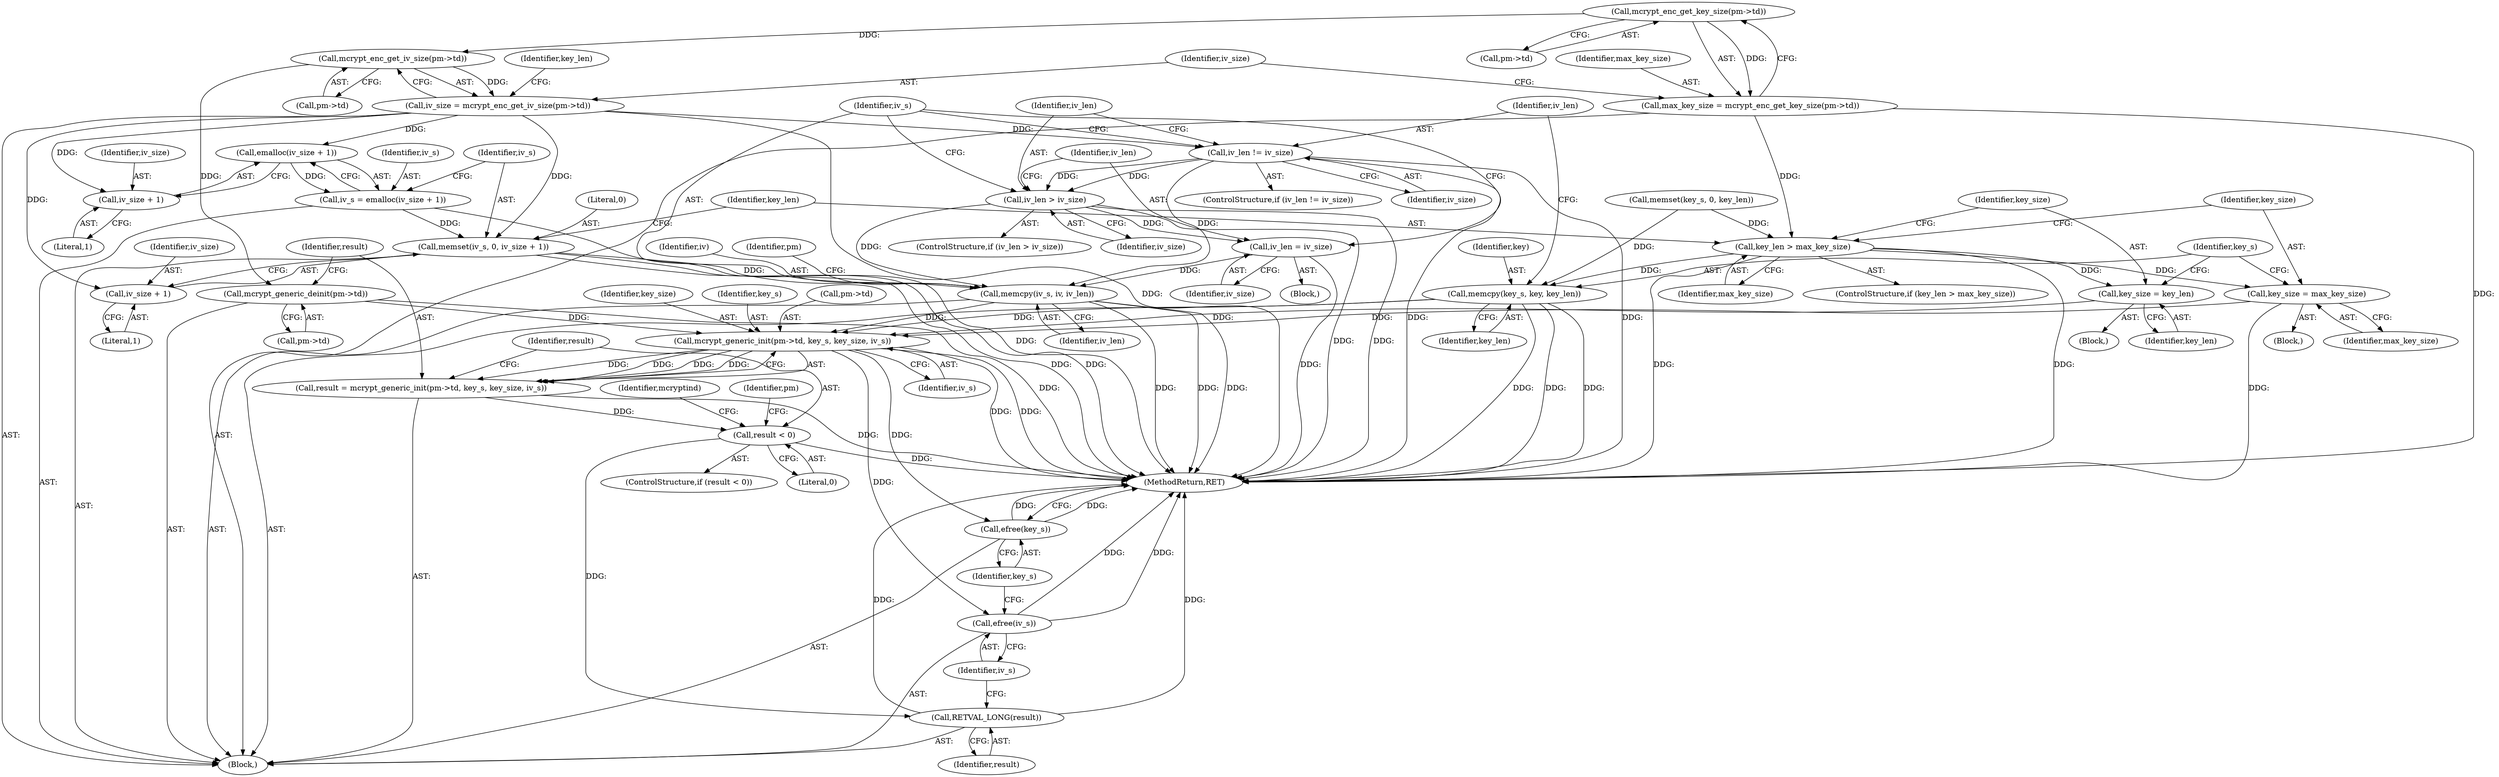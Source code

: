 digraph "0_php-src_6c5211a0cef0cc2854eaa387e0eb036e012904d0?w=1_0@API" {
"1000123" [label="(Call,mcrypt_enc_get_key_size(pm->td))"];
"1000121" [label="(Call,max_key_size = mcrypt_enc_get_key_size(pm->td))"];
"1000159" [label="(Call,key_len > max_key_size)"];
"1000163" [label="(Call,key_size = max_key_size)"];
"1000198" [label="(Call,mcrypt_generic_init(pm->td, key_s, key_size, iv_s))"];
"1000196" [label="(Call,result = mcrypt_generic_init(pm->td, key_s, key_size, iv_s))"];
"1000206" [label="(Call,result < 0)"];
"1000230" [label="(Call,RETVAL_LONG(result))"];
"1000232" [label="(Call,efree(iv_s))"];
"1000234" [label="(Call,efree(key_s))"];
"1000168" [label="(Call,key_size = key_len)"];
"1000171" [label="(Call,memcpy(key_s, key, key_len))"];
"1000129" [label="(Call,mcrypt_enc_get_iv_size(pm->td))"];
"1000127" [label="(Call,iv_size = mcrypt_enc_get_iv_size(pm->td))"];
"1000148" [label="(Call,emalloc(iv_size + 1))"];
"1000146" [label="(Call,iv_s = emalloc(iv_size + 1))"];
"1000152" [label="(Call,memset(iv_s, 0, iv_size + 1))"];
"1000188" [label="(Call,memcpy(iv_s, iv, iv_len))"];
"1000149" [label="(Call,iv_size + 1)"];
"1000155" [label="(Call,iv_size + 1)"];
"1000176" [label="(Call,iv_len != iv_size)"];
"1000181" [label="(Call,iv_len > iv_size)"];
"1000185" [label="(Call,iv_len = iv_size)"];
"1000192" [label="(Call,mcrypt_generic_deinit(pm->td))"];
"1000157" [label="(Literal,1)"];
"1000175" [label="(ControlStructure,if (iv_len != iv_size))"];
"1000154" [label="(Literal,0)"];
"1000180" [label="(ControlStructure,if (iv_len > iv_size))"];
"1000162" [label="(Block,)"];
"1000142" [label="(Call,memset(key_s, 0, key_len))"];
"1000183" [label="(Identifier,iv_size)"];
"1000153" [label="(Identifier,iv_s)"];
"1000103" [label="(Block,)"];
"1000168" [label="(Call,key_size = key_len)"];
"1000235" [label="(Identifier,key_s)"];
"1000123" [label="(Call,mcrypt_enc_get_key_size(pm->td))"];
"1000163" [label="(Call,key_size = max_key_size)"];
"1000227" [label="(Identifier,pm)"];
"1000173" [label="(Identifier,key)"];
"1000155" [label="(Call,iv_size + 1)"];
"1000156" [label="(Identifier,iv_size)"];
"1000186" [label="(Identifier,iv_len)"];
"1000203" [label="(Identifier,key_size)"];
"1000161" [label="(Identifier,max_key_size)"];
"1000170" [label="(Identifier,key_len)"];
"1000129" [label="(Call,mcrypt_enc_get_iv_size(pm->td))"];
"1000135" [label="(Identifier,key_len)"];
"1000176" [label="(Call,iv_len != iv_size)"];
"1000177" [label="(Identifier,iv_len)"];
"1000150" [label="(Identifier,iv_size)"];
"1000151" [label="(Literal,1)"];
"1000206" [label="(Call,result < 0)"];
"1000192" [label="(Call,mcrypt_generic_deinit(pm->td))"];
"1000164" [label="(Identifier,key_size)"];
"1000233" [label="(Identifier,iv_s)"];
"1000124" [label="(Call,pm->td)"];
"1000147" [label="(Identifier,iv_s)"];
"1000160" [label="(Identifier,key_len)"];
"1000169" [label="(Identifier,key_size)"];
"1000232" [label="(Call,efree(iv_s))"];
"1000174" [label="(Identifier,key_len)"];
"1000190" [label="(Identifier,iv)"];
"1000165" [label="(Identifier,max_key_size)"];
"1000185" [label="(Call,iv_len = iv_size)"];
"1000198" [label="(Call,mcrypt_generic_init(pm->td, key_s, key_size, iv_s))"];
"1000202" [label="(Identifier,key_s)"];
"1000230" [label="(Call,RETVAL_LONG(result))"];
"1000197" [label="(Identifier,result)"];
"1000149" [label="(Call,iv_size + 1)"];
"1000184" [label="(Block,)"];
"1000122" [label="(Identifier,max_key_size)"];
"1000193" [label="(Call,pm->td)"];
"1000128" [label="(Identifier,iv_size)"];
"1000152" [label="(Call,memset(iv_s, 0, iv_size + 1))"];
"1000189" [label="(Identifier,iv_s)"];
"1000207" [label="(Identifier,result)"];
"1000187" [label="(Identifier,iv_size)"];
"1000196" [label="(Call,result = mcrypt_generic_init(pm->td, key_s, key_size, iv_s))"];
"1000199" [label="(Call,pm->td)"];
"1000178" [label="(Identifier,iv_size)"];
"1000158" [label="(ControlStructure,if (key_len > max_key_size))"];
"1000231" [label="(Identifier,result)"];
"1000212" [label="(Identifier,mcryptind)"];
"1000167" [label="(Block,)"];
"1000204" [label="(Identifier,iv_s)"];
"1000236" [label="(MethodReturn,RET)"];
"1000127" [label="(Call,iv_size = mcrypt_enc_get_iv_size(pm->td))"];
"1000234" [label="(Call,efree(key_s))"];
"1000148" [label="(Call,emalloc(iv_size + 1))"];
"1000191" [label="(Identifier,iv_len)"];
"1000171" [label="(Call,memcpy(key_s, key, key_len))"];
"1000146" [label="(Call,iv_s = emalloc(iv_size + 1))"];
"1000188" [label="(Call,memcpy(iv_s, iv, iv_len))"];
"1000130" [label="(Call,pm->td)"];
"1000159" [label="(Call,key_len > max_key_size)"];
"1000181" [label="(Call,iv_len > iv_size)"];
"1000121" [label="(Call,max_key_size = mcrypt_enc_get_key_size(pm->td))"];
"1000208" [label="(Literal,0)"];
"1000182" [label="(Identifier,iv_len)"];
"1000194" [label="(Identifier,pm)"];
"1000205" [label="(ControlStructure,if (result < 0))"];
"1000172" [label="(Identifier,key_s)"];
"1000123" -> "1000121"  [label="AST: "];
"1000123" -> "1000124"  [label="CFG: "];
"1000124" -> "1000123"  [label="AST: "];
"1000121" -> "1000123"  [label="CFG: "];
"1000123" -> "1000121"  [label="DDG: "];
"1000123" -> "1000129"  [label="DDG: "];
"1000121" -> "1000103"  [label="AST: "];
"1000122" -> "1000121"  [label="AST: "];
"1000128" -> "1000121"  [label="CFG: "];
"1000121" -> "1000236"  [label="DDG: "];
"1000121" -> "1000159"  [label="DDG: "];
"1000159" -> "1000158"  [label="AST: "];
"1000159" -> "1000161"  [label="CFG: "];
"1000160" -> "1000159"  [label="AST: "];
"1000161" -> "1000159"  [label="AST: "];
"1000164" -> "1000159"  [label="CFG: "];
"1000169" -> "1000159"  [label="CFG: "];
"1000159" -> "1000236"  [label="DDG: "];
"1000159" -> "1000236"  [label="DDG: "];
"1000142" -> "1000159"  [label="DDG: "];
"1000159" -> "1000163"  [label="DDG: "];
"1000159" -> "1000168"  [label="DDG: "];
"1000159" -> "1000171"  [label="DDG: "];
"1000163" -> "1000162"  [label="AST: "];
"1000163" -> "1000165"  [label="CFG: "];
"1000164" -> "1000163"  [label="AST: "];
"1000165" -> "1000163"  [label="AST: "];
"1000172" -> "1000163"  [label="CFG: "];
"1000163" -> "1000236"  [label="DDG: "];
"1000163" -> "1000198"  [label="DDG: "];
"1000198" -> "1000196"  [label="AST: "];
"1000198" -> "1000204"  [label="CFG: "];
"1000199" -> "1000198"  [label="AST: "];
"1000202" -> "1000198"  [label="AST: "];
"1000203" -> "1000198"  [label="AST: "];
"1000204" -> "1000198"  [label="AST: "];
"1000196" -> "1000198"  [label="CFG: "];
"1000198" -> "1000236"  [label="DDG: "];
"1000198" -> "1000236"  [label="DDG: "];
"1000198" -> "1000196"  [label="DDG: "];
"1000198" -> "1000196"  [label="DDG: "];
"1000198" -> "1000196"  [label="DDG: "];
"1000198" -> "1000196"  [label="DDG: "];
"1000192" -> "1000198"  [label="DDG: "];
"1000171" -> "1000198"  [label="DDG: "];
"1000168" -> "1000198"  [label="DDG: "];
"1000188" -> "1000198"  [label="DDG: "];
"1000198" -> "1000232"  [label="DDG: "];
"1000198" -> "1000234"  [label="DDG: "];
"1000196" -> "1000103"  [label="AST: "];
"1000197" -> "1000196"  [label="AST: "];
"1000207" -> "1000196"  [label="CFG: "];
"1000196" -> "1000236"  [label="DDG: "];
"1000196" -> "1000206"  [label="DDG: "];
"1000206" -> "1000205"  [label="AST: "];
"1000206" -> "1000208"  [label="CFG: "];
"1000207" -> "1000206"  [label="AST: "];
"1000208" -> "1000206"  [label="AST: "];
"1000212" -> "1000206"  [label="CFG: "];
"1000227" -> "1000206"  [label="CFG: "];
"1000206" -> "1000236"  [label="DDG: "];
"1000206" -> "1000230"  [label="DDG: "];
"1000230" -> "1000103"  [label="AST: "];
"1000230" -> "1000231"  [label="CFG: "];
"1000231" -> "1000230"  [label="AST: "];
"1000233" -> "1000230"  [label="CFG: "];
"1000230" -> "1000236"  [label="DDG: "];
"1000230" -> "1000236"  [label="DDG: "];
"1000232" -> "1000103"  [label="AST: "];
"1000232" -> "1000233"  [label="CFG: "];
"1000233" -> "1000232"  [label="AST: "];
"1000235" -> "1000232"  [label="CFG: "];
"1000232" -> "1000236"  [label="DDG: "];
"1000232" -> "1000236"  [label="DDG: "];
"1000234" -> "1000103"  [label="AST: "];
"1000234" -> "1000235"  [label="CFG: "];
"1000235" -> "1000234"  [label="AST: "];
"1000236" -> "1000234"  [label="CFG: "];
"1000234" -> "1000236"  [label="DDG: "];
"1000234" -> "1000236"  [label="DDG: "];
"1000168" -> "1000167"  [label="AST: "];
"1000168" -> "1000170"  [label="CFG: "];
"1000169" -> "1000168"  [label="AST: "];
"1000170" -> "1000168"  [label="AST: "];
"1000172" -> "1000168"  [label="CFG: "];
"1000171" -> "1000103"  [label="AST: "];
"1000171" -> "1000174"  [label="CFG: "];
"1000172" -> "1000171"  [label="AST: "];
"1000173" -> "1000171"  [label="AST: "];
"1000174" -> "1000171"  [label="AST: "];
"1000177" -> "1000171"  [label="CFG: "];
"1000171" -> "1000236"  [label="DDG: "];
"1000171" -> "1000236"  [label="DDG: "];
"1000171" -> "1000236"  [label="DDG: "];
"1000142" -> "1000171"  [label="DDG: "];
"1000129" -> "1000127"  [label="AST: "];
"1000129" -> "1000130"  [label="CFG: "];
"1000130" -> "1000129"  [label="AST: "];
"1000127" -> "1000129"  [label="CFG: "];
"1000129" -> "1000127"  [label="DDG: "];
"1000129" -> "1000192"  [label="DDG: "];
"1000127" -> "1000103"  [label="AST: "];
"1000128" -> "1000127"  [label="AST: "];
"1000135" -> "1000127"  [label="CFG: "];
"1000127" -> "1000236"  [label="DDG: "];
"1000127" -> "1000148"  [label="DDG: "];
"1000127" -> "1000149"  [label="DDG: "];
"1000127" -> "1000152"  [label="DDG: "];
"1000127" -> "1000155"  [label="DDG: "];
"1000127" -> "1000176"  [label="DDG: "];
"1000148" -> "1000146"  [label="AST: "];
"1000148" -> "1000149"  [label="CFG: "];
"1000149" -> "1000148"  [label="AST: "];
"1000146" -> "1000148"  [label="CFG: "];
"1000148" -> "1000146"  [label="DDG: "];
"1000146" -> "1000103"  [label="AST: "];
"1000147" -> "1000146"  [label="AST: "];
"1000153" -> "1000146"  [label="CFG: "];
"1000146" -> "1000236"  [label="DDG: "];
"1000146" -> "1000152"  [label="DDG: "];
"1000152" -> "1000103"  [label="AST: "];
"1000152" -> "1000155"  [label="CFG: "];
"1000153" -> "1000152"  [label="AST: "];
"1000154" -> "1000152"  [label="AST: "];
"1000155" -> "1000152"  [label="AST: "];
"1000160" -> "1000152"  [label="CFG: "];
"1000152" -> "1000236"  [label="DDG: "];
"1000152" -> "1000236"  [label="DDG: "];
"1000152" -> "1000188"  [label="DDG: "];
"1000188" -> "1000103"  [label="AST: "];
"1000188" -> "1000191"  [label="CFG: "];
"1000189" -> "1000188"  [label="AST: "];
"1000190" -> "1000188"  [label="AST: "];
"1000191" -> "1000188"  [label="AST: "];
"1000194" -> "1000188"  [label="CFG: "];
"1000188" -> "1000236"  [label="DDG: "];
"1000188" -> "1000236"  [label="DDG: "];
"1000188" -> "1000236"  [label="DDG: "];
"1000181" -> "1000188"  [label="DDG: "];
"1000185" -> "1000188"  [label="DDG: "];
"1000176" -> "1000188"  [label="DDG: "];
"1000149" -> "1000151"  [label="CFG: "];
"1000150" -> "1000149"  [label="AST: "];
"1000151" -> "1000149"  [label="AST: "];
"1000155" -> "1000157"  [label="CFG: "];
"1000156" -> "1000155"  [label="AST: "];
"1000157" -> "1000155"  [label="AST: "];
"1000176" -> "1000175"  [label="AST: "];
"1000176" -> "1000178"  [label="CFG: "];
"1000177" -> "1000176"  [label="AST: "];
"1000178" -> "1000176"  [label="AST: "];
"1000182" -> "1000176"  [label="CFG: "];
"1000189" -> "1000176"  [label="CFG: "];
"1000176" -> "1000236"  [label="DDG: "];
"1000176" -> "1000236"  [label="DDG: "];
"1000176" -> "1000181"  [label="DDG: "];
"1000176" -> "1000181"  [label="DDG: "];
"1000181" -> "1000180"  [label="AST: "];
"1000181" -> "1000183"  [label="CFG: "];
"1000182" -> "1000181"  [label="AST: "];
"1000183" -> "1000181"  [label="AST: "];
"1000186" -> "1000181"  [label="CFG: "];
"1000189" -> "1000181"  [label="CFG: "];
"1000181" -> "1000236"  [label="DDG: "];
"1000181" -> "1000236"  [label="DDG: "];
"1000181" -> "1000185"  [label="DDG: "];
"1000185" -> "1000184"  [label="AST: "];
"1000185" -> "1000187"  [label="CFG: "];
"1000186" -> "1000185"  [label="AST: "];
"1000187" -> "1000185"  [label="AST: "];
"1000189" -> "1000185"  [label="CFG: "];
"1000185" -> "1000236"  [label="DDG: "];
"1000192" -> "1000103"  [label="AST: "];
"1000192" -> "1000193"  [label="CFG: "];
"1000193" -> "1000192"  [label="AST: "];
"1000197" -> "1000192"  [label="CFG: "];
"1000192" -> "1000236"  [label="DDG: "];
}
